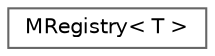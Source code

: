 digraph "Graphical Class Hierarchy"
{
 // LATEX_PDF_SIZE
  bgcolor="transparent";
  edge [fontname=Helvetica,fontsize=10,labelfontname=Helvetica,labelfontsize=10];
  node [fontname=Helvetica,fontsize=10,shape=box,height=0.2,width=0.4];
  rankdir="LR";
  Node0 [id="Node000000",label="MRegistry\< T \>",height=0.2,width=0.4,color="grey40", fillcolor="white", style="filled",URL="$class_m_registry.html",tooltip=" "];
}
